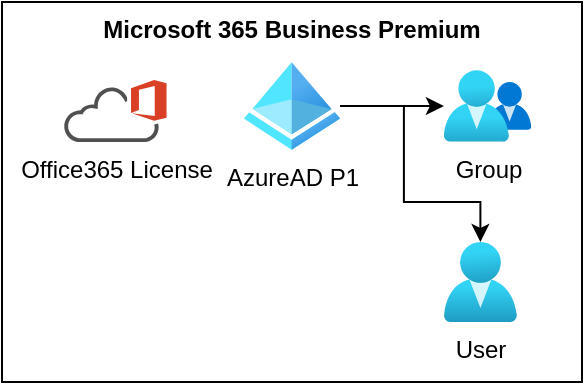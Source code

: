 <mxfile version="14.6.1" type="github">
  <diagram id="fq1feyS0N_w_WMwErcKN" name="ページ1">
    <mxGraphModel dx="831" dy="549" grid="1" gridSize="10" guides="1" tooltips="1" connect="1" arrows="1" fold="1" page="1" pageScale="1" pageWidth="827" pageHeight="1169" math="0" shadow="0">
      <root>
        <mxCell id="0" />
        <mxCell id="1" parent="0" />
        <mxCell id="aPJKQu0TAGCKLEnm385m-9" value="&lt;b&gt;Microsoft 365 Business Premium&lt;/b&gt;" style="rounded=0;whiteSpace=wrap;html=1;align=center;verticalAlign=top;" vertex="1" parent="1">
          <mxGeometry x="290" y="40" width="290" height="190" as="geometry" />
        </mxCell>
        <mxCell id="aPJKQu0TAGCKLEnm385m-5" style="edgeStyle=orthogonalEdgeStyle;rounded=0;orthogonalLoop=1;jettySize=auto;html=1;" edge="1" parent="1" source="aPJKQu0TAGCKLEnm385m-1" target="aPJKQu0TAGCKLEnm385m-4">
          <mxGeometry relative="1" as="geometry" />
        </mxCell>
        <mxCell id="aPJKQu0TAGCKLEnm385m-8" style="edgeStyle=orthogonalEdgeStyle;rounded=0;orthogonalLoop=1;jettySize=auto;html=1;" edge="1" parent="1" source="aPJKQu0TAGCKLEnm385m-1" target="aPJKQu0TAGCKLEnm385m-3">
          <mxGeometry relative="1" as="geometry">
            <Array as="points">
              <mxPoint x="490.94" y="92" />
              <mxPoint x="490.94" y="140" />
            </Array>
          </mxGeometry>
        </mxCell>
        <mxCell id="aPJKQu0TAGCKLEnm385m-1" value="AzureAD P1" style="aspect=fixed;html=1;points=[];align=center;image;fontSize=12;image=img/lib/azure2/identity/Azure_Active_Directory.svg;" vertex="1" parent="1">
          <mxGeometry x="410.94" y="70" width="48.13" height="44" as="geometry" />
        </mxCell>
        <mxCell id="aPJKQu0TAGCKLEnm385m-2" value="Office365 License" style="pointerEvents=1;shadow=0;dashed=0;html=1;strokeColor=none;fillColor=#505050;labelPosition=center;verticalLabelPosition=bottom;outlineConnect=0;verticalAlign=top;align=center;shape=mxgraph.office.clouds.office_365;" vertex="1" parent="1">
          <mxGeometry x="320.94" y="79" width="51.33" height="31" as="geometry" />
        </mxCell>
        <mxCell id="aPJKQu0TAGCKLEnm385m-3" value="User" style="aspect=fixed;html=1;points=[];align=center;image;fontSize=12;image=img/lib/azure2/identity/Users.svg;" vertex="1" parent="1">
          <mxGeometry x="510.94" y="160" width="36.57" height="40" as="geometry" />
        </mxCell>
        <mxCell id="aPJKQu0TAGCKLEnm385m-4" value="Group" style="aspect=fixed;html=1;points=[];align=center;image;fontSize=12;image=img/lib/azure2/identity/Groups.svg;" vertex="1" parent="1">
          <mxGeometry x="510.94" y="74" width="43.71" height="36" as="geometry" />
        </mxCell>
      </root>
    </mxGraphModel>
  </diagram>
</mxfile>
